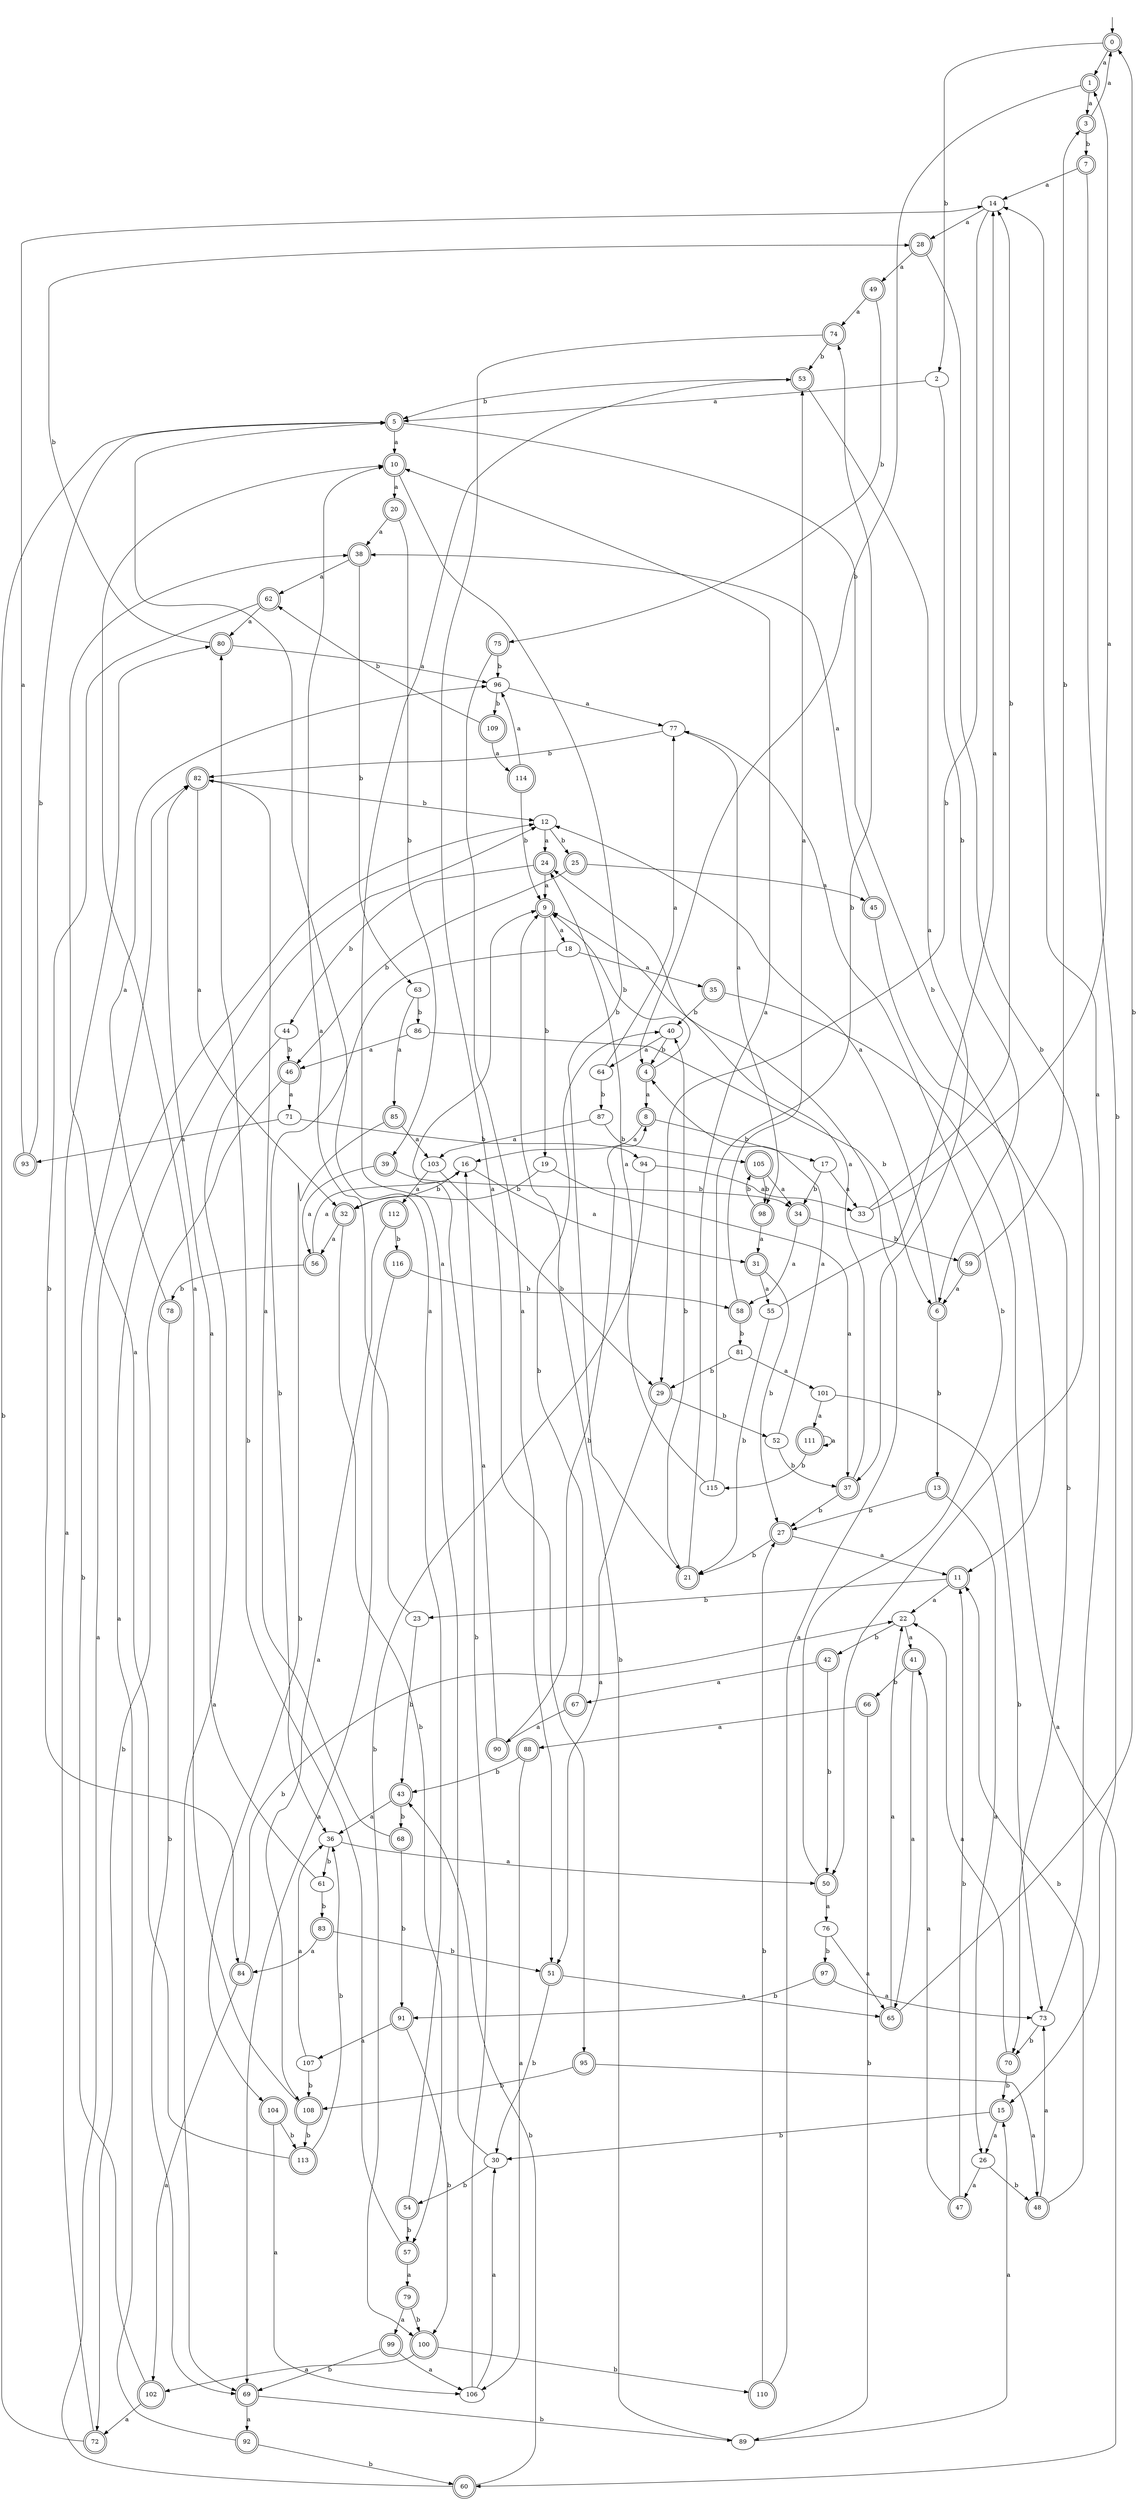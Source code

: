 digraph RandomDFA {
  __start0 [label="", shape=none];
  __start0 -> 0 [label=""];
  0 [shape=circle] [shape=doublecircle]
  0 -> 1 [label="a"]
  0 -> 2 [label="b"]
  1 [shape=doublecircle]
  1 -> 3 [label="a"]
  1 -> 4 [label="b"]
  2
  2 -> 5 [label="a"]
  2 -> 6 [label="b"]
  3 [shape=doublecircle]
  3 -> 0 [label="a"]
  3 -> 7 [label="b"]
  4 [shape=doublecircle]
  4 -> 8 [label="a"]
  4 -> 9 [label="b"]
  5 [shape=doublecircle]
  5 -> 10 [label="a"]
  5 -> 11 [label="b"]
  6 [shape=doublecircle]
  6 -> 12 [label="a"]
  6 -> 13 [label="b"]
  7 [shape=doublecircle]
  7 -> 14 [label="a"]
  7 -> 15 [label="b"]
  8 [shape=doublecircle]
  8 -> 16 [label="a"]
  8 -> 17 [label="b"]
  9 [shape=doublecircle]
  9 -> 18 [label="a"]
  9 -> 19 [label="b"]
  10 [shape=doublecircle]
  10 -> 20 [label="a"]
  10 -> 21 [label="b"]
  11 [shape=doublecircle]
  11 -> 22 [label="a"]
  11 -> 23 [label="b"]
  12
  12 -> 24 [label="a"]
  12 -> 25 [label="b"]
  13 [shape=doublecircle]
  13 -> 26 [label="a"]
  13 -> 27 [label="b"]
  14
  14 -> 28 [label="a"]
  14 -> 29 [label="b"]
  15 [shape=doublecircle]
  15 -> 26 [label="a"]
  15 -> 30 [label="b"]
  16
  16 -> 31 [label="a"]
  16 -> 32 [label="b"]
  17
  17 -> 33 [label="a"]
  17 -> 34 [label="b"]
  18
  18 -> 35 [label="a"]
  18 -> 36 [label="b"]
  19
  19 -> 37 [label="a"]
  19 -> 32 [label="b"]
  20 [shape=doublecircle]
  20 -> 38 [label="a"]
  20 -> 39 [label="b"]
  21 [shape=doublecircle]
  21 -> 10 [label="a"]
  21 -> 40 [label="b"]
  22
  22 -> 41 [label="a"]
  22 -> 42 [label="b"]
  23
  23 -> 10 [label="a"]
  23 -> 43 [label="b"]
  24 [shape=doublecircle]
  24 -> 9 [label="a"]
  24 -> 44 [label="b"]
  25 [shape=doublecircle]
  25 -> 45 [label="a"]
  25 -> 46 [label="b"]
  26
  26 -> 47 [label="a"]
  26 -> 48 [label="b"]
  27 [shape=doublecircle]
  27 -> 11 [label="a"]
  27 -> 21 [label="b"]
  28 [shape=doublecircle]
  28 -> 49 [label="a"]
  28 -> 50 [label="b"]
  29 [shape=doublecircle]
  29 -> 51 [label="a"]
  29 -> 52 [label="b"]
  30
  30 -> 53 [label="a"]
  30 -> 54 [label="b"]
  31 [shape=doublecircle]
  31 -> 55 [label="a"]
  31 -> 27 [label="b"]
  32 [shape=doublecircle]
  32 -> 56 [label="a"]
  32 -> 57 [label="b"]
  33
  33 -> 1 [label="a"]
  33 -> 14 [label="b"]
  34 [shape=doublecircle]
  34 -> 58 [label="a"]
  34 -> 59 [label="b"]
  35 [shape=doublecircle]
  35 -> 60 [label="a"]
  35 -> 40 [label="b"]
  36
  36 -> 50 [label="a"]
  36 -> 61 [label="b"]
  37 [shape=doublecircle]
  37 -> 24 [label="a"]
  37 -> 27 [label="b"]
  38 [shape=doublecircle]
  38 -> 62 [label="a"]
  38 -> 63 [label="b"]
  39 [shape=doublecircle]
  39 -> 56 [label="a"]
  39 -> 34 [label="b"]
  40
  40 -> 64 [label="a"]
  40 -> 4 [label="b"]
  41 [shape=doublecircle]
  41 -> 65 [label="a"]
  41 -> 66 [label="b"]
  42 [shape=doublecircle]
  42 -> 67 [label="a"]
  42 -> 50 [label="b"]
  43 [shape=doublecircle]
  43 -> 36 [label="a"]
  43 -> 68 [label="b"]
  44
  44 -> 69 [label="a"]
  44 -> 46 [label="b"]
  45 [shape=doublecircle]
  45 -> 38 [label="a"]
  45 -> 70 [label="b"]
  46 [shape=doublecircle]
  46 -> 71 [label="a"]
  46 -> 72 [label="b"]
  47 [shape=doublecircle]
  47 -> 41 [label="a"]
  47 -> 11 [label="b"]
  48 [shape=doublecircle]
  48 -> 73 [label="a"]
  48 -> 11 [label="b"]
  49 [shape=doublecircle]
  49 -> 74 [label="a"]
  49 -> 75 [label="b"]
  50 [shape=doublecircle]
  50 -> 76 [label="a"]
  50 -> 77 [label="b"]
  51 [shape=doublecircle]
  51 -> 65 [label="a"]
  51 -> 30 [label="b"]
  52
  52 -> 4 [label="a"]
  52 -> 37 [label="b"]
  53 [shape=doublecircle]
  53 -> 37 [label="a"]
  53 -> 5 [label="b"]
  54 [shape=doublecircle]
  54 -> 5 [label="a"]
  54 -> 57 [label="b"]
  55
  55 -> 14 [label="a"]
  55 -> 21 [label="b"]
  56 [shape=doublecircle]
  56 -> 16 [label="a"]
  56 -> 78 [label="b"]
  57 [shape=doublecircle]
  57 -> 79 [label="a"]
  57 -> 80 [label="b"]
  58 [shape=doublecircle]
  58 -> 53 [label="a"]
  58 -> 81 [label="b"]
  59 [shape=doublecircle]
  59 -> 6 [label="a"]
  59 -> 3 [label="b"]
  60 [shape=doublecircle]
  60 -> 12 [label="a"]
  60 -> 43 [label="b"]
  61
  61 -> 82 [label="a"]
  61 -> 83 [label="b"]
  62 [shape=doublecircle]
  62 -> 80 [label="a"]
  62 -> 84 [label="b"]
  63
  63 -> 85 [label="a"]
  63 -> 86 [label="b"]
  64
  64 -> 77 [label="a"]
  64 -> 87 [label="b"]
  65 [shape=doublecircle]
  65 -> 22 [label="a"]
  65 -> 0 [label="b"]
  66 [shape=doublecircle]
  66 -> 88 [label="a"]
  66 -> 89 [label="b"]
  67 [shape=doublecircle]
  67 -> 90 [label="a"]
  67 -> 40 [label="b"]
  68 [shape=doublecircle]
  68 -> 82 [label="a"]
  68 -> 91 [label="b"]
  69 [shape=doublecircle]
  69 -> 92 [label="a"]
  69 -> 89 [label="b"]
  70 [shape=doublecircle]
  70 -> 22 [label="a"]
  70 -> 15 [label="b"]
  71
  71 -> 93 [label="a"]
  71 -> 94 [label="b"]
  72 [shape=doublecircle]
  72 -> 80 [label="a"]
  72 -> 5 [label="b"]
  73
  73 -> 14 [label="a"]
  73 -> 70 [label="b"]
  74 [shape=doublecircle]
  74 -> 95 [label="a"]
  74 -> 53 [label="b"]
  75 [shape=doublecircle]
  75 -> 51 [label="a"]
  75 -> 96 [label="b"]
  76
  76 -> 65 [label="a"]
  76 -> 97 [label="b"]
  77
  77 -> 98 [label="a"]
  77 -> 82 [label="b"]
  78 [shape=doublecircle]
  78 -> 96 [label="a"]
  78 -> 69 [label="b"]
  79 [shape=doublecircle]
  79 -> 99 [label="a"]
  79 -> 100 [label="b"]
  80 [shape=doublecircle]
  80 -> 96 [label="a"]
  80 -> 28 [label="b"]
  81
  81 -> 101 [label="a"]
  81 -> 29 [label="b"]
  82 [shape=doublecircle]
  82 -> 32 [label="a"]
  82 -> 12 [label="b"]
  83 [shape=doublecircle]
  83 -> 84 [label="a"]
  83 -> 51 [label="b"]
  84 [shape=doublecircle]
  84 -> 102 [label="a"]
  84 -> 22 [label="b"]
  85 [shape=doublecircle]
  85 -> 103 [label="a"]
  85 -> 104 [label="b"]
  86
  86 -> 46 [label="a"]
  86 -> 6 [label="b"]
  87
  87 -> 103 [label="a"]
  87 -> 105 [label="b"]
  88 [shape=doublecircle]
  88 -> 106 [label="a"]
  88 -> 43 [label="b"]
  89
  89 -> 15 [label="a"]
  89 -> 9 [label="b"]
  90 [shape=doublecircle]
  90 -> 16 [label="a"]
  90 -> 8 [label="b"]
  91 [shape=doublecircle]
  91 -> 107 [label="a"]
  91 -> 100 [label="b"]
  92 [shape=doublecircle]
  92 -> 12 [label="a"]
  92 -> 60 [label="b"]
  93 [shape=doublecircle]
  93 -> 14 [label="a"]
  93 -> 5 [label="b"]
  94
  94 -> 33 [label="a"]
  94 -> 100 [label="b"]
  95 [shape=doublecircle]
  95 -> 48 [label="a"]
  95 -> 108 [label="b"]
  96
  96 -> 77 [label="a"]
  96 -> 109 [label="b"]
  97 [shape=doublecircle]
  97 -> 73 [label="a"]
  97 -> 91 [label="b"]
  98 [shape=doublecircle]
  98 -> 31 [label="a"]
  98 -> 105 [label="b"]
  99 [shape=doublecircle]
  99 -> 106 [label="a"]
  99 -> 69 [label="b"]
  100 [shape=doublecircle]
  100 -> 102 [label="a"]
  100 -> 110 [label="b"]
  101
  101 -> 111 [label="a"]
  101 -> 73 [label="b"]
  102 [shape=doublecircle]
  102 -> 72 [label="a"]
  102 -> 82 [label="b"]
  103
  103 -> 112 [label="a"]
  103 -> 29 [label="b"]
  104 [shape=doublecircle]
  104 -> 106 [label="a"]
  104 -> 113 [label="b"]
  105 [shape=doublecircle]
  105 -> 34 [label="a"]
  105 -> 98 [label="b"]
  106
  106 -> 30 [label="a"]
  106 -> 9 [label="b"]
  107
  107 -> 36 [label="a"]
  107 -> 108 [label="b"]
  108 [shape=doublecircle]
  108 -> 10 [label="a"]
  108 -> 113 [label="b"]
  109 [shape=doublecircle]
  109 -> 114 [label="a"]
  109 -> 62 [label="b"]
  110 [shape=doublecircle]
  110 -> 9 [label="a"]
  110 -> 27 [label="b"]
  111 [shape=doublecircle]
  111 -> 111 [label="a"]
  111 -> 115 [label="b"]
  112 [shape=doublecircle]
  112 -> 108 [label="a"]
  112 -> 116 [label="b"]
  113 [shape=doublecircle]
  113 -> 38 [label="a"]
  113 -> 36 [label="b"]
  114 [shape=doublecircle]
  114 -> 96 [label="a"]
  114 -> 9 [label="b"]
  115
  115 -> 24 [label="a"]
  115 -> 74 [label="b"]
  116 [shape=doublecircle]
  116 -> 69 [label="a"]
  116 -> 58 [label="b"]
}
